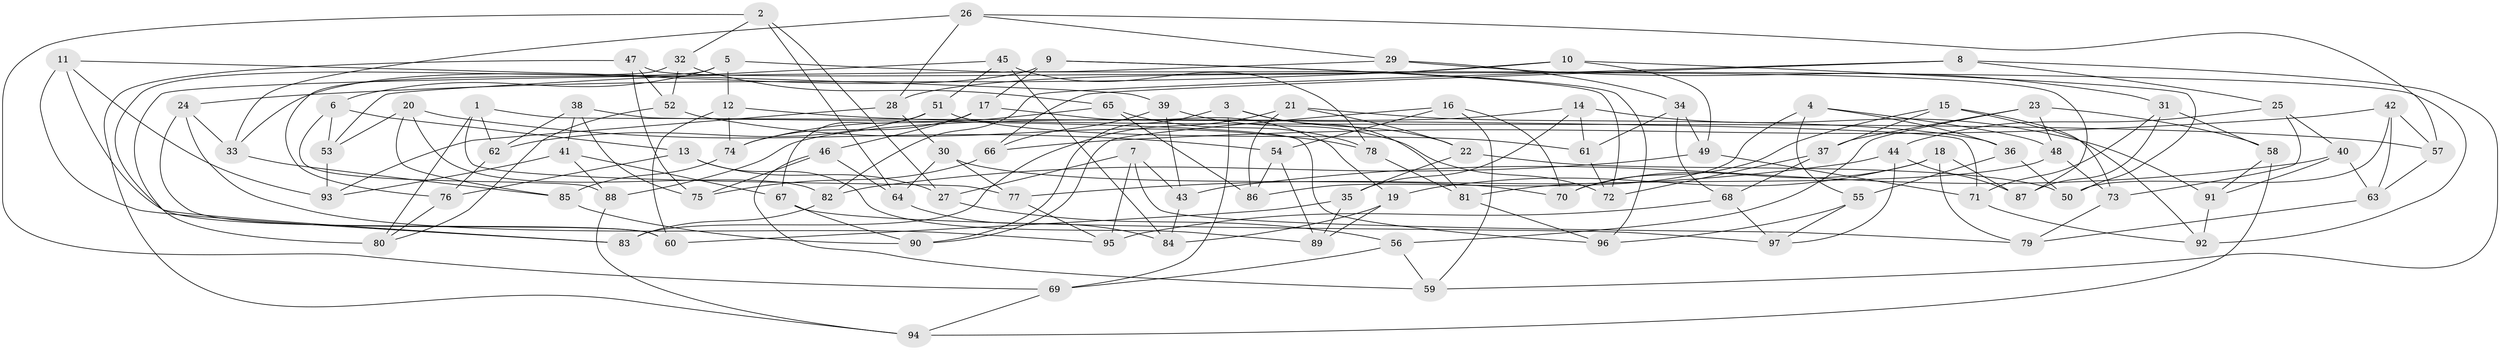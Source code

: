 // coarse degree distribution, {5: 0.2653061224489796, 4: 0.16326530612244897, 9: 0.061224489795918366, 6: 0.46938775510204084, 3: 0.02040816326530612, 7: 0.02040816326530612}
// Generated by graph-tools (version 1.1) at 2025/38/03/04/25 23:38:14]
// undirected, 97 vertices, 194 edges
graph export_dot {
  node [color=gray90,style=filled];
  1;
  2;
  3;
  4;
  5;
  6;
  7;
  8;
  9;
  10;
  11;
  12;
  13;
  14;
  15;
  16;
  17;
  18;
  19;
  20;
  21;
  22;
  23;
  24;
  25;
  26;
  27;
  28;
  29;
  30;
  31;
  32;
  33;
  34;
  35;
  36;
  37;
  38;
  39;
  40;
  41;
  42;
  43;
  44;
  45;
  46;
  47;
  48;
  49;
  50;
  51;
  52;
  53;
  54;
  55;
  56;
  57;
  58;
  59;
  60;
  61;
  62;
  63;
  64;
  65;
  66;
  67;
  68;
  69;
  70;
  71;
  72;
  73;
  74;
  75;
  76;
  77;
  78;
  79;
  80;
  81;
  82;
  83;
  84;
  85;
  86;
  87;
  88;
  89;
  90;
  91;
  92;
  93;
  94;
  95;
  96;
  97;
  1 -- 71;
  1 -- 80;
  1 -- 77;
  1 -- 62;
  2 -- 69;
  2 -- 32;
  2 -- 27;
  2 -- 64;
  3 -- 69;
  3 -- 90;
  3 -- 22;
  3 -- 81;
  4 -- 86;
  4 -- 55;
  4 -- 36;
  4 -- 48;
  5 -- 12;
  5 -- 76;
  5 -- 6;
  5 -- 92;
  6 -- 13;
  6 -- 88;
  6 -- 53;
  7 -- 79;
  7 -- 43;
  7 -- 27;
  7 -- 95;
  8 -- 25;
  8 -- 82;
  8 -- 66;
  8 -- 59;
  9 -- 17;
  9 -- 72;
  9 -- 96;
  9 -- 33;
  10 -- 28;
  10 -- 49;
  10 -- 50;
  10 -- 24;
  11 -- 39;
  11 -- 83;
  11 -- 93;
  11 -- 60;
  12 -- 60;
  12 -- 57;
  12 -- 74;
  13 -- 76;
  13 -- 27;
  13 -- 89;
  14 -- 88;
  14 -- 35;
  14 -- 91;
  14 -- 61;
  15 -- 37;
  15 -- 73;
  15 -- 70;
  15 -- 92;
  16 -- 54;
  16 -- 90;
  16 -- 59;
  16 -- 70;
  17 -- 46;
  17 -- 19;
  17 -- 74;
  18 -- 70;
  18 -- 19;
  18 -- 79;
  18 -- 87;
  19 -- 89;
  19 -- 84;
  20 -- 82;
  20 -- 53;
  20 -- 54;
  20 -- 85;
  21 -- 86;
  21 -- 22;
  21 -- 36;
  21 -- 83;
  22 -- 50;
  22 -- 35;
  23 -- 56;
  23 -- 37;
  23 -- 48;
  23 -- 58;
  24 -- 33;
  24 -- 60;
  24 -- 95;
  25 -- 73;
  25 -- 44;
  25 -- 40;
  26 -- 33;
  26 -- 57;
  26 -- 29;
  26 -- 28;
  27 -- 56;
  28 -- 30;
  28 -- 93;
  29 -- 80;
  29 -- 34;
  29 -- 31;
  30 -- 77;
  30 -- 64;
  30 -- 70;
  31 -- 58;
  31 -- 87;
  31 -- 71;
  32 -- 83;
  32 -- 65;
  32 -- 52;
  33 -- 85;
  34 -- 49;
  34 -- 68;
  34 -- 61;
  35 -- 60;
  35 -- 89;
  36 -- 50;
  36 -- 55;
  37 -- 72;
  37 -- 68;
  38 -- 75;
  38 -- 41;
  38 -- 62;
  38 -- 96;
  39 -- 72;
  39 -- 43;
  39 -- 66;
  40 -- 63;
  40 -- 43;
  40 -- 91;
  41 -- 93;
  41 -- 67;
  41 -- 88;
  42 -- 57;
  42 -- 63;
  42 -- 66;
  42 -- 50;
  43 -- 84;
  44 -- 97;
  44 -- 87;
  44 -- 77;
  45 -- 78;
  45 -- 51;
  45 -- 53;
  45 -- 84;
  46 -- 64;
  46 -- 75;
  46 -- 59;
  47 -- 52;
  47 -- 94;
  47 -- 75;
  47 -- 87;
  48 -- 73;
  48 -- 81;
  49 -- 71;
  49 -- 82;
  51 -- 61;
  51 -- 67;
  51 -- 62;
  52 -- 78;
  52 -- 80;
  53 -- 93;
  54 -- 89;
  54 -- 86;
  55 -- 96;
  55 -- 97;
  56 -- 59;
  56 -- 69;
  57 -- 63;
  58 -- 94;
  58 -- 91;
  61 -- 72;
  62 -- 76;
  63 -- 79;
  64 -- 84;
  65 -- 78;
  65 -- 74;
  65 -- 86;
  66 -- 75;
  67 -- 97;
  67 -- 90;
  68 -- 95;
  68 -- 97;
  69 -- 94;
  71 -- 92;
  73 -- 79;
  74 -- 85;
  76 -- 80;
  77 -- 95;
  78 -- 81;
  81 -- 96;
  82 -- 83;
  85 -- 90;
  88 -- 94;
  91 -- 92;
}
